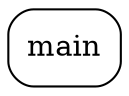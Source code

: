 digraph G {
	graph [dpi=300, name="Diagrama import"];
	node [label="\N"];
	graph [bb="0,0,54,38"];
	main [label=main, shape=Mrecord, pos="27,19", width="0.75", height="0.51389"];
}
